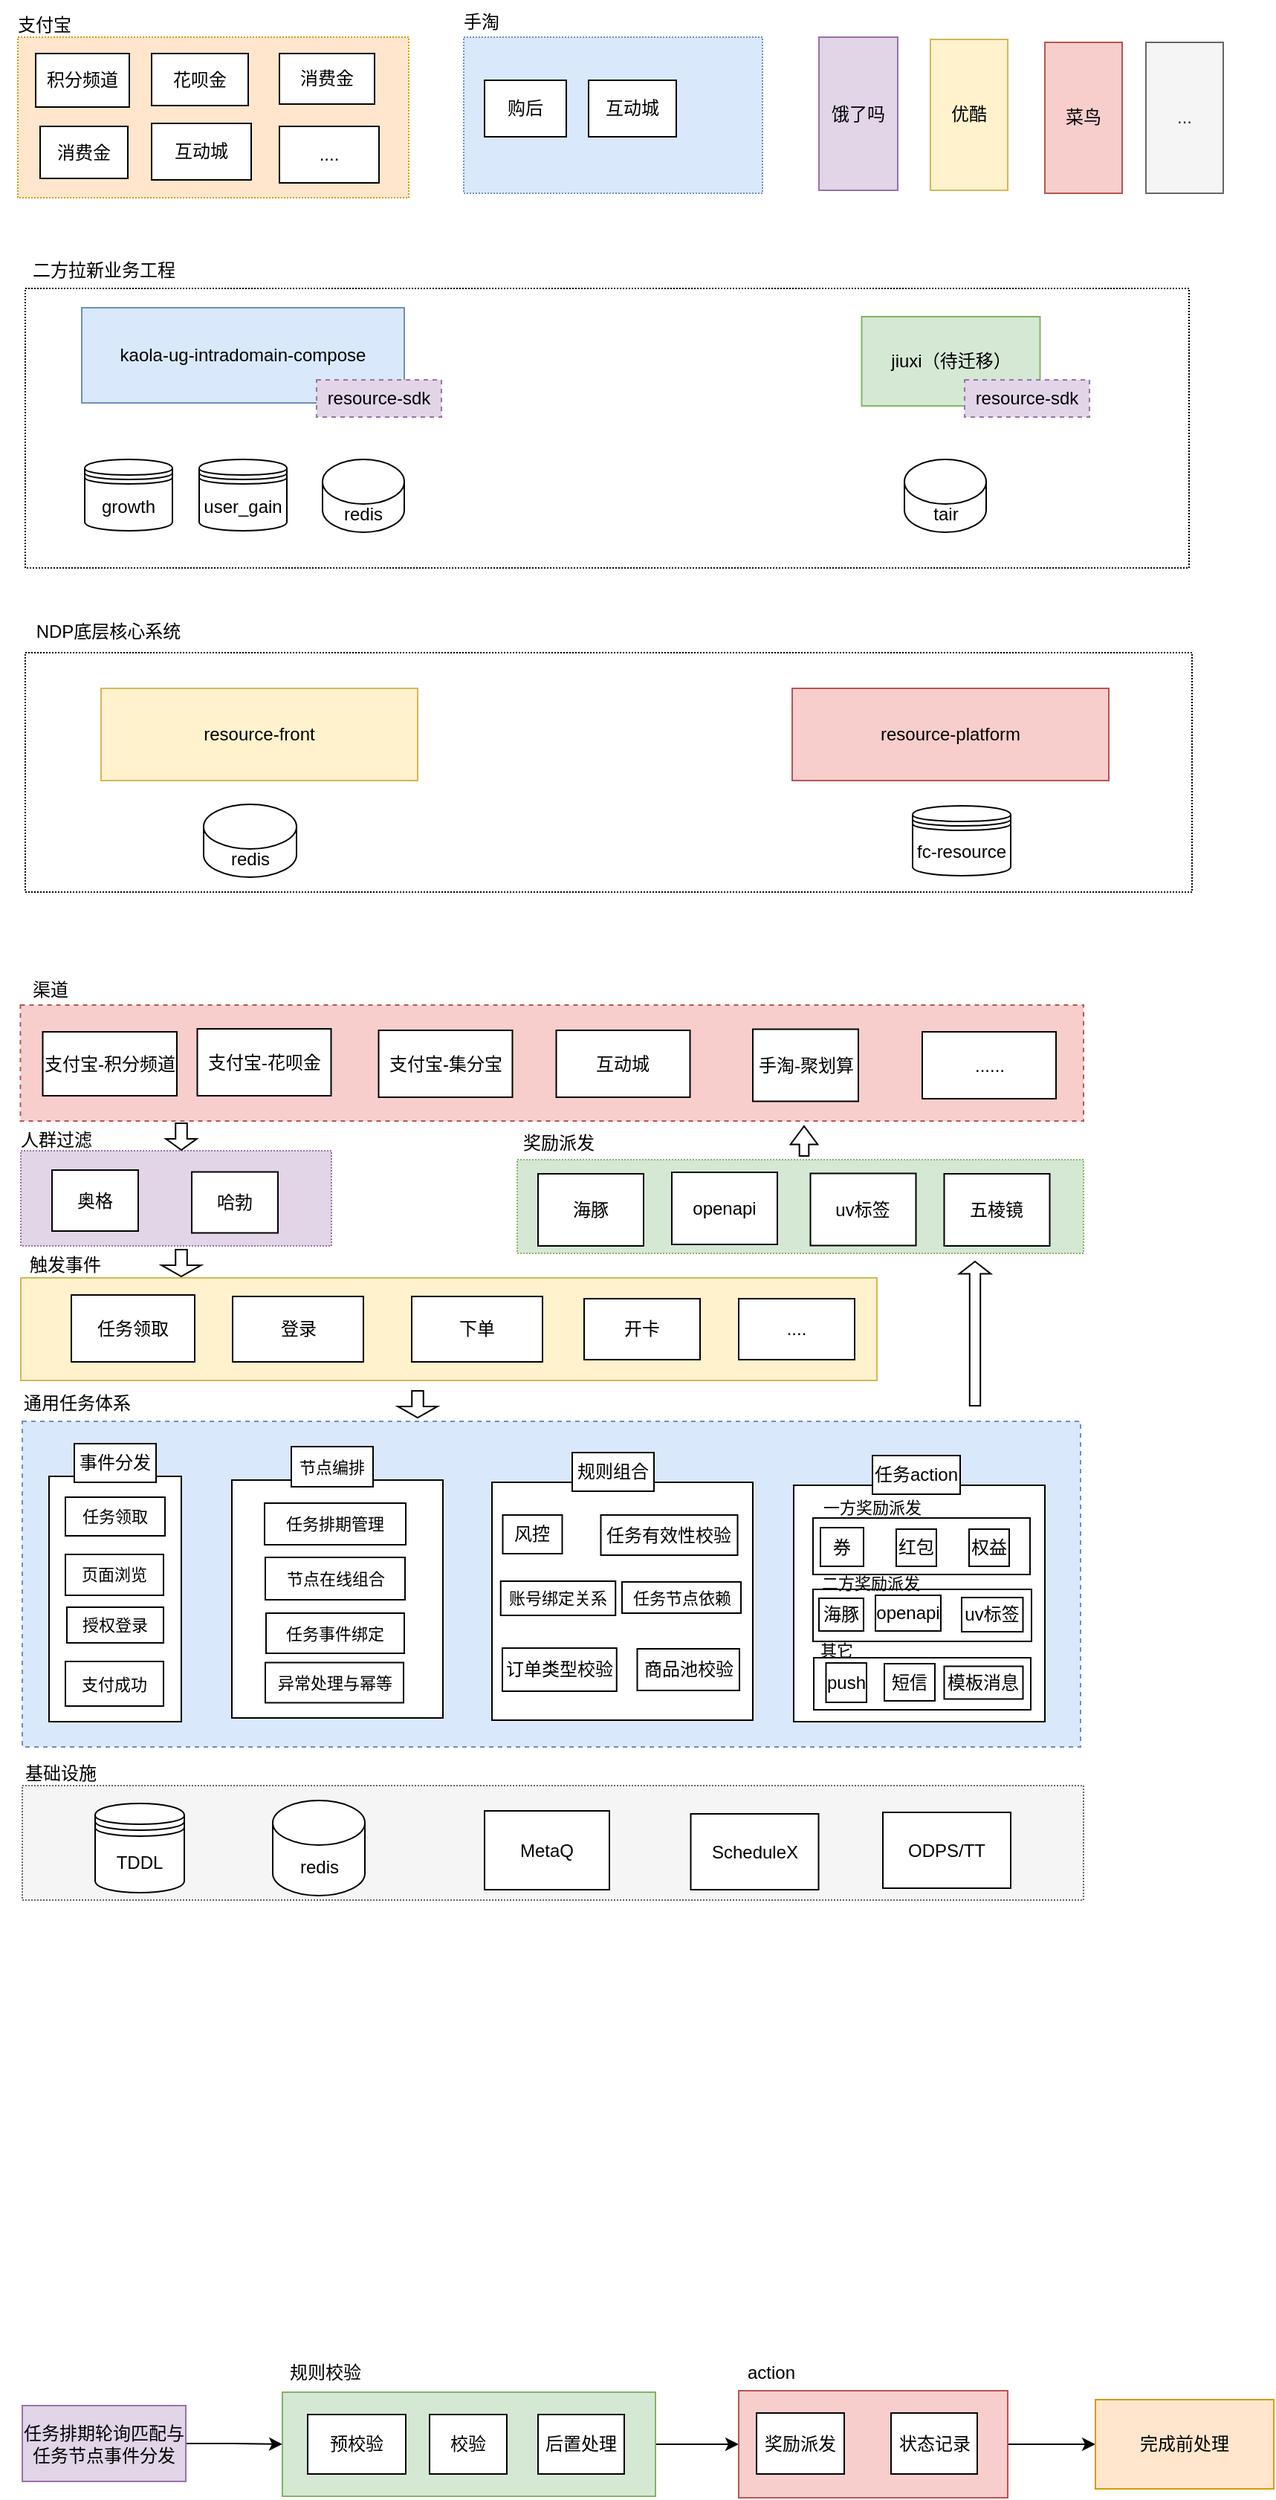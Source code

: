 <mxfile version="15.9.3" type="github">
  <diagram id="rwF96J9Z2Fi5Nmv4I5D-" name="Page-1">
    <mxGraphModel dx="1318" dy="742" grid="0" gridSize="10" guides="1" tooltips="1" connect="1" arrows="1" fold="1" page="1" pageScale="1" pageWidth="10000" pageHeight="20000" math="0" shadow="0">
      <root>
        <mxCell id="0" />
        <mxCell id="1" parent="0" />
        <mxCell id="YnpujaPfQNtGFtNglork-95" style="edgeStyle=orthogonalEdgeStyle;rounded=0;orthogonalLoop=1;jettySize=auto;html=1;entryX=0;entryY=0.5;entryDx=0;entryDy=0;" parent="1" source="YnpujaPfQNtGFtNglork-84" target="YnpujaPfQNtGFtNglork-88" edge="1">
          <mxGeometry relative="1" as="geometry" />
        </mxCell>
        <mxCell id="YnpujaPfQNtGFtNglork-84" value="" style="rounded=0;whiteSpace=wrap;html=1;fillColor=#d5e8d4;strokeColor=#82b366;" parent="1" vertex="1">
          <mxGeometry x="294" y="1735" width="251" height="70" as="geometry" />
        </mxCell>
        <mxCell id="YnpujaPfQNtGFtNglork-66" value="" style="rounded=0;whiteSpace=wrap;html=1;fillColor=#d5e8d4;strokeColor=#82b366;dashed=1;dashPattern=1 1;" parent="1" vertex="1">
          <mxGeometry x="452" y="906" width="381" height="63" as="geometry" />
        </mxCell>
        <mxCell id="YnpujaPfQNtGFtNglork-59" value="" style="rounded=0;whiteSpace=wrap;html=1;fillColor=#f5f5f5;fontColor=#333333;strokeColor=#666666;dashed=1;dashPattern=1 1;" parent="1" vertex="1">
          <mxGeometry x="119" y="1327" width="714" height="77" as="geometry" />
        </mxCell>
        <mxCell id="YnpujaPfQNtGFtNglork-58" value="" style="rounded=0;whiteSpace=wrap;html=1;fillColor=#fff2cc;strokeColor=#d6b656;" parent="1" vertex="1">
          <mxGeometry x="118" y="985.5" width="576" height="69" as="geometry" />
        </mxCell>
        <mxCell id="YnpujaPfQNtGFtNglork-1" value="" style="rounded=0;whiteSpace=wrap;html=1;dashed=1;dashPattern=1 1;fillColor=#ffe6cc;strokeColor=#d79b00;" parent="1" vertex="1">
          <mxGeometry x="116" y="151" width="263" height="108" as="geometry" />
        </mxCell>
        <mxCell id="YnpujaPfQNtGFtNglork-2" value="" style="rounded=0;whiteSpace=wrap;html=1;dashed=1;dashPattern=1 1;fillColor=#dae8fc;strokeColor=#6c8ebf;" parent="1" vertex="1">
          <mxGeometry x="416" y="151" width="201" height="105" as="geometry" />
        </mxCell>
        <mxCell id="YnpujaPfQNtGFtNglork-3" value="积分频道" style="rounded=0;whiteSpace=wrap;html=1;" parent="1" vertex="1">
          <mxGeometry x="128" y="162" width="63" height="36" as="geometry" />
        </mxCell>
        <mxCell id="YnpujaPfQNtGFtNglork-4" value="花呗金" style="rounded=0;whiteSpace=wrap;html=1;" parent="1" vertex="1">
          <mxGeometry x="206" y="162" width="65" height="35" as="geometry" />
        </mxCell>
        <mxCell id="YnpujaPfQNtGFtNglork-5" value="消费金" style="rounded=0;whiteSpace=wrap;html=1;" parent="1" vertex="1">
          <mxGeometry x="292" y="162" width="64" height="34" as="geometry" />
        </mxCell>
        <mxCell id="YnpujaPfQNtGFtNglork-6" value="消费金" style="rounded=0;whiteSpace=wrap;html=1;" parent="1" vertex="1">
          <mxGeometry x="131" y="211" width="59" height="35" as="geometry" />
        </mxCell>
        <mxCell id="YnpujaPfQNtGFtNglork-7" value="&lt;span&gt;互动城&lt;/span&gt;" style="rounded=0;whiteSpace=wrap;html=1;" parent="1" vertex="1">
          <mxGeometry x="206" y="209" width="67" height="38" as="geometry" />
        </mxCell>
        <mxCell id="YnpujaPfQNtGFtNglork-8" value="...." style="rounded=0;whiteSpace=wrap;html=1;" parent="1" vertex="1">
          <mxGeometry x="292" y="211" width="67" height="38" as="geometry" />
        </mxCell>
        <mxCell id="YnpujaPfQNtGFtNglork-10" value="购后" style="rounded=0;whiteSpace=wrap;html=1;" parent="1" vertex="1">
          <mxGeometry x="430" y="180" width="55" height="38" as="geometry" />
        </mxCell>
        <mxCell id="YnpujaPfQNtGFtNglork-13" value="" style="rounded=0;whiteSpace=wrap;html=1;dashed=1;dashPattern=1 1;" parent="1" vertex="1">
          <mxGeometry x="121" y="320" width="783" height="188" as="geometry" />
        </mxCell>
        <mxCell id="YnpujaPfQNtGFtNglork-11" value="kaola-ug-intradomain-compose" style="rounded=0;whiteSpace=wrap;html=1;fillColor=#dae8fc;strokeColor=#6c8ebf;" parent="1" vertex="1">
          <mxGeometry x="159" y="333" width="217" height="64" as="geometry" />
        </mxCell>
        <mxCell id="YnpujaPfQNtGFtNglork-12" value="jiuxi（待迁移）" style="rounded=0;whiteSpace=wrap;html=1;fillColor=#d5e8d4;strokeColor=#82b366;" parent="1" vertex="1">
          <mxGeometry x="683.75" y="339" width="120" height="60" as="geometry" />
        </mxCell>
        <mxCell id="YnpujaPfQNtGFtNglork-14" value="支付宝" style="text;html=1;strokeColor=none;fillColor=none;align=center;verticalAlign=middle;whiteSpace=wrap;rounded=0;dashed=1;dashPattern=1 1;" parent="1" vertex="1">
          <mxGeometry x="104" y="128" width="60" height="30" as="geometry" />
        </mxCell>
        <mxCell id="YnpujaPfQNtGFtNglork-15" value="手淘" style="text;html=1;strokeColor=none;fillColor=none;align=center;verticalAlign=middle;whiteSpace=wrap;rounded=0;dashed=1;dashPattern=1 1;" parent="1" vertex="1">
          <mxGeometry x="398" y="126" width="60" height="30" as="geometry" />
        </mxCell>
        <mxCell id="YnpujaPfQNtGFtNglork-16" value="互动城" style="rounded=0;whiteSpace=wrap;html=1;" parent="1" vertex="1">
          <mxGeometry x="500" y="180" width="59" height="38" as="geometry" />
        </mxCell>
        <mxCell id="YnpujaPfQNtGFtNglork-19" value="饿了吗" style="rounded=0;whiteSpace=wrap;html=1;fillColor=#e1d5e7;strokeColor=#9673a6;" parent="1" vertex="1">
          <mxGeometry x="655" y="151" width="53" height="103" as="geometry" />
        </mxCell>
        <mxCell id="YnpujaPfQNtGFtNglork-20" value="优酷" style="rounded=0;fillColor=#fff2cc;whiteSpace=wrap;html=1;strokeColor=#d6b656;" parent="1" vertex="1">
          <mxGeometry x="730" y="152.5" width="52" height="101.5" as="geometry" />
        </mxCell>
        <mxCell id="YnpujaPfQNtGFtNglork-21" value="" style="rounded=0;whiteSpace=wrap;html=1;fillColor=default;gradientColor=none;dashed=1;dashPattern=1 1;" parent="1" vertex="1">
          <mxGeometry x="121" y="565" width="785" height="161" as="geometry" />
        </mxCell>
        <mxCell id="YnpujaPfQNtGFtNglork-22" value="resource-front" style="rounded=0;whiteSpace=wrap;html=1;fillColor=#fff2cc;strokeColor=#d6b656;" parent="1" vertex="1">
          <mxGeometry x="172" y="589" width="213" height="62" as="geometry" />
        </mxCell>
        <mxCell id="YnpujaPfQNtGFtNglork-23" value="resource-platform" style="rounded=0;whiteSpace=wrap;html=1;fillColor=#f8cecc;strokeColor=#b85450;" parent="1" vertex="1">
          <mxGeometry x="637" y="589" width="213" height="62" as="geometry" />
        </mxCell>
        <mxCell id="YnpujaPfQNtGFtNglork-24" value="菜鸟" style="rounded=0;fillColor=#f8cecc;whiteSpace=wrap;html=1;strokeColor=#b85450;" parent="1" vertex="1">
          <mxGeometry x="807" y="154.5" width="52" height="101.5" as="geometry" />
        </mxCell>
        <mxCell id="YnpujaPfQNtGFtNglork-25" value="二方拉新业务工程" style="text;html=1;strokeColor=none;fillColor=none;align=center;verticalAlign=middle;whiteSpace=wrap;rounded=0;" parent="1" vertex="1">
          <mxGeometry x="121" y="293" width="106" height="30" as="geometry" />
        </mxCell>
        <mxCell id="YnpujaPfQNtGFtNglork-26" value="NDP底层核心系统" style="text;html=1;strokeColor=none;fillColor=none;align=center;verticalAlign=middle;whiteSpace=wrap;rounded=0;" parent="1" vertex="1">
          <mxGeometry x="121" y="535" width="112" height="31" as="geometry" />
        </mxCell>
        <mxCell id="YnpujaPfQNtGFtNglork-27" value="..." style="rounded=0;fillColor=#f5f5f5;whiteSpace=wrap;html=1;strokeColor=#666666;fontColor=#333333;" parent="1" vertex="1">
          <mxGeometry x="875" y="154.5" width="52" height="101.5" as="geometry" />
        </mxCell>
        <mxCell id="YnpujaPfQNtGFtNglork-28" value="redis" style="shape=cylinder3;whiteSpace=wrap;html=1;boundedLbl=1;backgroundOutline=1;size=15;fillColor=default;gradientColor=none;" parent="1" vertex="1">
          <mxGeometry x="321" y="435" width="55" height="49" as="geometry" />
        </mxCell>
        <mxCell id="YnpujaPfQNtGFtNglork-30" value="redis" style="shape=cylinder3;whiteSpace=wrap;html=1;boundedLbl=1;backgroundOutline=1;size=15;fillColor=default;gradientColor=none;" parent="1" vertex="1">
          <mxGeometry x="241" y="667" width="62.5" height="49" as="geometry" />
        </mxCell>
        <mxCell id="YnpujaPfQNtGFtNglork-31" value="growth" style="shape=datastore;whiteSpace=wrap;html=1;fillColor=default;gradientColor=none;" parent="1" vertex="1">
          <mxGeometry x="161" y="435" width="59" height="48" as="geometry" />
        </mxCell>
        <mxCell id="YnpujaPfQNtGFtNglork-32" value="user_gain" style="shape=datastore;whiteSpace=wrap;html=1;fillColor=default;gradientColor=none;" parent="1" vertex="1">
          <mxGeometry x="238" y="435" width="59" height="48" as="geometry" />
        </mxCell>
        <mxCell id="YnpujaPfQNtGFtNglork-33" value="tair" style="shape=cylinder3;whiteSpace=wrap;html=1;boundedLbl=1;backgroundOutline=1;size=15;fillColor=default;gradientColor=none;" parent="1" vertex="1">
          <mxGeometry x="712.5" y="435" width="55" height="49" as="geometry" />
        </mxCell>
        <mxCell id="YnpujaPfQNtGFtNglork-34" value="fc-resource" style="shape=datastore;whiteSpace=wrap;html=1;fillColor=default;gradientColor=none;" parent="1" vertex="1">
          <mxGeometry x="718" y="668" width="66" height="47" as="geometry" />
        </mxCell>
        <mxCell id="YnpujaPfQNtGFtNglork-35" value="resource-sdk" style="rounded=0;whiteSpace=wrap;html=1;fillColor=#e1d5e7;strokeColor=#9673a6;dashed=1;" parent="1" vertex="1">
          <mxGeometry x="317" y="381.5" width="84" height="25" as="geometry" />
        </mxCell>
        <mxCell id="YnpujaPfQNtGFtNglork-37" value="resource-sdk" style="rounded=0;whiteSpace=wrap;html=1;fillColor=#e1d5e7;strokeColor=#9673a6;dashed=1;" parent="1" vertex="1">
          <mxGeometry x="753" y="381.5" width="84" height="25" as="geometry" />
        </mxCell>
        <mxCell id="YnpujaPfQNtGFtNglork-38" value="" style="rounded=0;whiteSpace=wrap;html=1;dashed=1;fillColor=#dae8fc;strokeColor=#6c8ebf;" parent="1" vertex="1">
          <mxGeometry x="119" y="1082" width="712" height="219" as="geometry" />
        </mxCell>
        <mxCell id="YnpujaPfQNtGFtNglork-39" value="" style="rounded=0;whiteSpace=wrap;html=1;dashed=1;fillColor=#f8cecc;strokeColor=#b85450;" parent="1" vertex="1">
          <mxGeometry x="117.75" y="802" width="715.25" height="78" as="geometry" />
        </mxCell>
        <mxCell id="YnpujaPfQNtGFtNglork-40" value="支付宝-积分频道" style="rounded=0;whiteSpace=wrap;html=1;fillColor=default;gradientColor=none;" parent="1" vertex="1">
          <mxGeometry x="132.75" y="820" width="90.25" height="43" as="geometry" />
        </mxCell>
        <mxCell id="YnpujaPfQNtGFtNglork-41" value="支付宝-花呗金" style="rounded=0;whiteSpace=wrap;html=1;fillColor=default;gradientColor=none;" parent="1" vertex="1">
          <mxGeometry x="236.75" y="818" width="90" height="45" as="geometry" />
        </mxCell>
        <mxCell id="YnpujaPfQNtGFtNglork-42" value="支付宝-集分宝" style="rounded=0;whiteSpace=wrap;html=1;fillColor=default;gradientColor=none;" parent="1" vertex="1">
          <mxGeometry x="358.75" y="819" width="90" height="45" as="geometry" />
        </mxCell>
        <mxCell id="YnpujaPfQNtGFtNglork-43" value="互动城" style="rounded=0;whiteSpace=wrap;html=1;fillColor=default;gradientColor=none;" parent="1" vertex="1">
          <mxGeometry x="478.25" y="819" width="90" height="45" as="geometry" />
        </mxCell>
        <mxCell id="YnpujaPfQNtGFtNglork-44" value="......" style="rounded=0;whiteSpace=wrap;html=1;fillColor=default;gradientColor=none;" parent="1" vertex="1">
          <mxGeometry x="724.5" y="820" width="90" height="45" as="geometry" />
        </mxCell>
        <mxCell id="YnpujaPfQNtGFtNglork-45" value="任务领取" style="rounded=0;whiteSpace=wrap;html=1;" parent="1" vertex="1">
          <mxGeometry x="152" y="997" width="83" height="45" as="geometry" />
        </mxCell>
        <mxCell id="YnpujaPfQNtGFtNglork-46" value="登录" style="rounded=0;whiteSpace=wrap;html=1;" parent="1" vertex="1">
          <mxGeometry x="260.5" y="998" width="88" height="44" as="geometry" />
        </mxCell>
        <mxCell id="YnpujaPfQNtGFtNglork-47" value="下单" style="rounded=0;whiteSpace=wrap;html=1;" parent="1" vertex="1">
          <mxGeometry x="381" y="998" width="88" height="44" as="geometry" />
        </mxCell>
        <mxCell id="YnpujaPfQNtGFtNglork-48" value="开卡" style="rounded=0;whiteSpace=wrap;html=1;fillColor=default;gradientColor=none;" parent="1" vertex="1">
          <mxGeometry x="497" y="999.5" width="78" height="41" as="geometry" />
        </mxCell>
        <mxCell id="YnpujaPfQNtGFtNglork-49" value="通用任务体系" style="text;html=1;strokeColor=none;fillColor=none;align=center;verticalAlign=middle;whiteSpace=wrap;rounded=0;" parent="1" vertex="1">
          <mxGeometry x="118" y="1057" width="76" height="25" as="geometry" />
        </mxCell>
        <mxCell id="YnpujaPfQNtGFtNglork-50" value="" style="rounded=0;whiteSpace=wrap;html=1;fillColor=default;gradientColor=none;" parent="1" vertex="1">
          <mxGeometry x="260" y="1121.5" width="142" height="160" as="geometry" />
        </mxCell>
        <mxCell id="YnpujaPfQNtGFtNglork-51" value="" style="rounded=0;whiteSpace=wrap;html=1;fillColor=default;gradientColor=none;" parent="1" vertex="1">
          <mxGeometry x="435" y="1123" width="175.5" height="160" as="geometry" />
        </mxCell>
        <mxCell id="YnpujaPfQNtGFtNglork-52" value="" style="rounded=0;whiteSpace=wrap;html=1;fillColor=default;gradientColor=none;" parent="1" vertex="1">
          <mxGeometry x="137" y="1119" width="89" height="165" as="geometry" />
        </mxCell>
        <mxCell id="YnpujaPfQNtGFtNglork-53" value="" style="rounded=0;whiteSpace=wrap;html=1;fillColor=default;gradientColor=none;" parent="1" vertex="1">
          <mxGeometry x="638" y="1125" width="169" height="159" as="geometry" />
        </mxCell>
        <mxCell id="YnpujaPfQNtGFtNglork-54" value="redis" style="shape=cylinder3;whiteSpace=wrap;html=1;boundedLbl=1;backgroundOutline=1;size=15;fillColor=default;gradientColor=none;" parent="1" vertex="1">
          <mxGeometry x="287.5" y="1337" width="62" height="64" as="geometry" />
        </mxCell>
        <mxCell id="YnpujaPfQNtGFtNglork-55" value="MetaQ" style="rounded=0;whiteSpace=wrap;html=1;fillColor=default;gradientColor=none;" parent="1" vertex="1">
          <mxGeometry x="430" y="1344" width="84" height="53" as="geometry" />
        </mxCell>
        <mxCell id="YnpujaPfQNtGFtNglork-56" value="TDDL" style="shape=datastore;whiteSpace=wrap;html=1;fillColor=default;gradientColor=none;" parent="1" vertex="1">
          <mxGeometry x="168" y="1339" width="60" height="60" as="geometry" />
        </mxCell>
        <mxCell id="YnpujaPfQNtGFtNglork-57" value="ODPS/TT" style="rounded=0;whiteSpace=wrap;html=1;fillColor=default;gradientColor=none;" parent="1" vertex="1">
          <mxGeometry x="698" y="1345" width="86" height="51" as="geometry" />
        </mxCell>
        <mxCell id="YnpujaPfQNtGFtNglork-60" value="渠道" style="text;html=1;strokeColor=none;fillColor=none;align=center;verticalAlign=middle;whiteSpace=wrap;rounded=0;" parent="1" vertex="1">
          <mxGeometry x="107.75" y="777" width="60" height="30" as="geometry" />
        </mxCell>
        <mxCell id="YnpujaPfQNtGFtNglork-61" value="触发事件" style="text;html=1;strokeColor=none;fillColor=none;align=center;verticalAlign=middle;whiteSpace=wrap;rounded=0;" parent="1" vertex="1">
          <mxGeometry x="118" y="962" width="60" height="30" as="geometry" />
        </mxCell>
        <mxCell id="YnpujaPfQNtGFtNglork-62" value="基础设施" style="text;html=1;strokeColor=none;fillColor=none;align=center;verticalAlign=middle;whiteSpace=wrap;rounded=0;" parent="1" vertex="1">
          <mxGeometry x="115" y="1304" width="60" height="30" as="geometry" />
        </mxCell>
        <mxCell id="YnpujaPfQNtGFtNglork-63" value="海豚" style="rounded=0;whiteSpace=wrap;html=1;fillColor=default;gradientColor=none;" parent="1" vertex="1">
          <mxGeometry x="466" y="915.5" width="71" height="48.5" as="geometry" />
        </mxCell>
        <mxCell id="YnpujaPfQNtGFtNglork-64" value="openapi" style="rounded=0;whiteSpace=wrap;html=1;fillColor=default;gradientColor=none;" parent="1" vertex="1">
          <mxGeometry x="556" y="914.5" width="71" height="48.5" as="geometry" />
        </mxCell>
        <mxCell id="YnpujaPfQNtGFtNglork-65" value="uv标签" style="rounded=0;whiteSpace=wrap;html=1;fillColor=default;gradientColor=none;" parent="1" vertex="1">
          <mxGeometry x="649.25" y="915.25" width="71" height="48.5" as="geometry" />
        </mxCell>
        <mxCell id="YnpujaPfQNtGFtNglork-67" value="" style="shape=flexArrow;endArrow=classic;html=1;rounded=0;edgeStyle=orthogonalEdgeStyle;endWidth=13;endSize=2.4;width=7.2;" parent="1" edge="1">
          <mxGeometry width="50" height="50" relative="1" as="geometry">
            <mxPoint x="760" y="1072" as="sourcePoint" />
            <mxPoint x="760" y="974" as="targetPoint" />
            <Array as="points">
              <mxPoint x="760" y="1072" />
            </Array>
          </mxGeometry>
        </mxCell>
        <mxCell id="YnpujaPfQNtGFtNglork-70" value="" style="shape=flexArrow;endArrow=classic;html=1;rounded=0;endWidth=11;endSize=3.737;width=6.316;" parent="1" edge="1">
          <mxGeometry width="50" height="50" relative="1" as="geometry">
            <mxPoint x="645" y="904" as="sourcePoint" />
            <mxPoint x="645" y="883" as="targetPoint" />
          </mxGeometry>
        </mxCell>
        <mxCell id="YnpujaPfQNtGFtNglork-71" value="" style="rounded=0;whiteSpace=wrap;html=1;dashed=1;dashPattern=1 1;fillColor=#e1d5e7;strokeColor=#9673a6;" parent="1" vertex="1">
          <mxGeometry x="118" y="900" width="209" height="64" as="geometry" />
        </mxCell>
        <mxCell id="YnpujaPfQNtGFtNglork-72" value="奥格" style="rounded=0;whiteSpace=wrap;html=1;fillColor=default;gradientColor=none;" parent="1" vertex="1">
          <mxGeometry x="139" y="913" width="58" height="41" as="geometry" />
        </mxCell>
        <mxCell id="YnpujaPfQNtGFtNglork-75" value="哈勃" style="rounded=0;whiteSpace=wrap;html=1;fillColor=default;gradientColor=none;" parent="1" vertex="1">
          <mxGeometry x="233" y="914.25" width="58" height="41" as="geometry" />
        </mxCell>
        <mxCell id="YnpujaPfQNtGFtNglork-76" value="人群过滤" style="text;html=1;strokeColor=none;fillColor=none;align=center;verticalAlign=middle;whiteSpace=wrap;rounded=0;" parent="1" vertex="1">
          <mxGeometry x="112" y="878" width="60" height="30" as="geometry" />
        </mxCell>
        <mxCell id="YnpujaPfQNtGFtNglork-77" value="奖励派发" style="text;html=1;strokeColor=none;fillColor=none;align=center;verticalAlign=middle;whiteSpace=wrap;rounded=0;" parent="1" vertex="1">
          <mxGeometry x="450.44" y="880" width="60" height="30" as="geometry" />
        </mxCell>
        <mxCell id="YnpujaPfQNtGFtNglork-78" value="" style="shape=flexArrow;endArrow=classic;html=1;rounded=0;endWidth=12;endSize=2.183;width=7.778;" parent="1" edge="1">
          <mxGeometry width="50" height="50" relative="1" as="geometry">
            <mxPoint x="226" y="881" as="sourcePoint" />
            <mxPoint x="226" y="900" as="targetPoint" />
          </mxGeometry>
        </mxCell>
        <mxCell id="YnpujaPfQNtGFtNglork-79" value="" style="shape=flexArrow;endArrow=classic;html=1;rounded=0;endWidth=17.895;endSize=2.183;width=7.778;" parent="1" edge="1">
          <mxGeometry width="50" height="50" relative="1" as="geometry">
            <mxPoint x="226" y="966" as="sourcePoint" />
            <mxPoint x="226" y="985" as="targetPoint" />
            <Array as="points">
              <mxPoint x="226" y="966" />
            </Array>
          </mxGeometry>
        </mxCell>
        <mxCell id="YnpujaPfQNtGFtNglork-81" value="...." style="rounded=0;whiteSpace=wrap;html=1;fillColor=default;gradientColor=none;" parent="1" vertex="1">
          <mxGeometry x="601" y="999.5" width="78" height="41" as="geometry" />
        </mxCell>
        <mxCell id="YnpujaPfQNtGFtNglork-94" style="edgeStyle=orthogonalEdgeStyle;rounded=0;orthogonalLoop=1;jettySize=auto;html=1;entryX=0;entryY=0.5;entryDx=0;entryDy=0;" parent="1" source="YnpujaPfQNtGFtNglork-83" target="YnpujaPfQNtGFtNglork-84" edge="1">
          <mxGeometry relative="1" as="geometry" />
        </mxCell>
        <mxCell id="YnpujaPfQNtGFtNglork-83" value="任务排期轮询匹配与任务节点事件分发" style="rounded=0;whiteSpace=wrap;html=1;fillColor=#e1d5e7;strokeColor=#9673a6;" parent="1" vertex="1">
          <mxGeometry x="119" y="1744" width="110" height="51" as="geometry" />
        </mxCell>
        <mxCell id="YnpujaPfQNtGFtNglork-85" value="预校验" style="rounded=0;whiteSpace=wrap;html=1;fillColor=default;gradientColor=none;" parent="1" vertex="1">
          <mxGeometry x="311" y="1750" width="66" height="40" as="geometry" />
        </mxCell>
        <mxCell id="YnpujaPfQNtGFtNglork-86" value="校验" style="rounded=0;whiteSpace=wrap;html=1;fillColor=default;gradientColor=none;" parent="1" vertex="1">
          <mxGeometry x="393" y="1750" width="52" height="40" as="geometry" />
        </mxCell>
        <mxCell id="YnpujaPfQNtGFtNglork-87" value="后置处理" style="rounded=0;whiteSpace=wrap;html=1;fillColor=default;gradientColor=none;" parent="1" vertex="1">
          <mxGeometry x="466" y="1750" width="58" height="40" as="geometry" />
        </mxCell>
        <mxCell id="YnpujaPfQNtGFtNglork-96" style="edgeStyle=orthogonalEdgeStyle;rounded=0;orthogonalLoop=1;jettySize=auto;html=1;" parent="1" source="YnpujaPfQNtGFtNglork-88" target="YnpujaPfQNtGFtNglork-93" edge="1">
          <mxGeometry relative="1" as="geometry" />
        </mxCell>
        <mxCell id="YnpujaPfQNtGFtNglork-88" value="" style="rounded=0;whiteSpace=wrap;html=1;fillColor=#f8cecc;strokeColor=#b85450;" parent="1" vertex="1">
          <mxGeometry x="601" y="1734" width="181" height="72" as="geometry" />
        </mxCell>
        <mxCell id="YnpujaPfQNtGFtNglork-89" value="规则校验" style="text;html=1;strokeColor=none;fillColor=none;align=center;verticalAlign=middle;whiteSpace=wrap;rounded=0;" parent="1" vertex="1">
          <mxGeometry x="293" y="1707" width="60" height="30" as="geometry" />
        </mxCell>
        <mxCell id="YnpujaPfQNtGFtNglork-90" value="action" style="text;html=1;strokeColor=none;fillColor=none;align=center;verticalAlign=middle;whiteSpace=wrap;rounded=0;" parent="1" vertex="1">
          <mxGeometry x="592.75" y="1707" width="60" height="30" as="geometry" />
        </mxCell>
        <mxCell id="YnpujaPfQNtGFtNglork-91" value="奖励派发" style="rounded=0;whiteSpace=wrap;html=1;fillColor=default;gradientColor=none;" parent="1" vertex="1">
          <mxGeometry x="613" y="1749" width="59" height="41" as="geometry" />
        </mxCell>
        <mxCell id="YnpujaPfQNtGFtNglork-92" value="状态记录" style="rounded=0;whiteSpace=wrap;html=1;fillColor=default;gradientColor=none;" parent="1" vertex="1">
          <mxGeometry x="703.5" y="1749" width="58" height="41" as="geometry" />
        </mxCell>
        <mxCell id="YnpujaPfQNtGFtNglork-93" value="完成前处理" style="rounded=0;whiteSpace=wrap;html=1;fillColor=#ffe6cc;strokeColor=#d79b00;" parent="1" vertex="1">
          <mxGeometry x="841" y="1740" width="120" height="60" as="geometry" />
        </mxCell>
        <mxCell id="nB5FV5wIdSlqKPjKch0f-1" value="风控" style="rounded=0;whiteSpace=wrap;html=1;" vertex="1" parent="1">
          <mxGeometry x="442.25" y="1145" width="40" height="26" as="geometry" />
        </mxCell>
        <mxCell id="nB5FV5wIdSlqKPjKch0f-2" value="商品池校验" style="rounded=0;whiteSpace=wrap;html=1;" vertex="1" parent="1">
          <mxGeometry x="532.75" y="1235" width="68.75" height="28" as="geometry" />
        </mxCell>
        <mxCell id="nB5FV5wIdSlqKPjKch0f-3" value="任务有效性校验" style="rounded=0;whiteSpace=wrap;html=1;" vertex="1" parent="1">
          <mxGeometry x="508.25" y="1145" width="92" height="27" as="geometry" />
        </mxCell>
        <mxCell id="nB5FV5wIdSlqKPjKch0f-4" value="订单类型校验" style="rounded=0;whiteSpace=wrap;html=1;" vertex="1" parent="1">
          <mxGeometry x="442" y="1234.5" width="76.88" height="29" as="geometry" />
        </mxCell>
        <mxCell id="nB5FV5wIdSlqKPjKch0f-7" value="任务action" style="rounded=0;whiteSpace=wrap;html=1;" vertex="1" parent="1">
          <mxGeometry x="691" y="1105" width="59" height="26" as="geometry" />
        </mxCell>
        <mxCell id="nB5FV5wIdSlqKPjKch0f-8" value="规则组合" style="rounded=0;whiteSpace=wrap;html=1;" vertex="1" parent="1">
          <mxGeometry x="489" y="1103" width="55" height="26" as="geometry" />
        </mxCell>
        <mxCell id="nB5FV5wIdSlqKPjKch0f-9" value="" style="rounded=0;whiteSpace=wrap;html=1;" vertex="1" parent="1">
          <mxGeometry x="651" y="1147" width="146" height="38" as="geometry" />
        </mxCell>
        <mxCell id="nB5FV5wIdSlqKPjKch0f-10" value="&lt;font style=&quot;font-size: 11px&quot;&gt;一方奖励派发&lt;/font&gt;" style="text;html=1;strokeColor=none;fillColor=none;align=center;verticalAlign=middle;whiteSpace=wrap;rounded=0;fontSize=9;" vertex="1" parent="1">
          <mxGeometry x="651" y="1133" width="80" height="14" as="geometry" />
        </mxCell>
        <mxCell id="nB5FV5wIdSlqKPjKch0f-11" value="" style="rounded=0;whiteSpace=wrap;html=1;" vertex="1" parent="1">
          <mxGeometry x="651" y="1195" width="147" height="35" as="geometry" />
        </mxCell>
        <mxCell id="nB5FV5wIdSlqKPjKch0f-12" value="券" style="rounded=0;whiteSpace=wrap;html=1;" vertex="1" parent="1">
          <mxGeometry x="656" y="1153.5" width="29" height="26" as="geometry" />
        </mxCell>
        <mxCell id="nB5FV5wIdSlqKPjKch0f-13" value="红包" style="rounded=0;whiteSpace=wrap;html=1;" vertex="1" parent="1">
          <mxGeometry x="707" y="1154.5" width="27" height="25" as="geometry" />
        </mxCell>
        <mxCell id="nB5FV5wIdSlqKPjKch0f-14" value="权益" style="rounded=0;whiteSpace=wrap;html=1;" vertex="1" parent="1">
          <mxGeometry x="756" y="1154.5" width="27" height="25" as="geometry" />
        </mxCell>
        <mxCell id="nB5FV5wIdSlqKPjKch0f-15" value="海豚" style="rounded=0;whiteSpace=wrap;html=1;" vertex="1" parent="1">
          <mxGeometry x="655" y="1201" width="30" height="22" as="geometry" />
        </mxCell>
        <mxCell id="nB5FV5wIdSlqKPjKch0f-16" value="openapi" style="rounded=0;whiteSpace=wrap;html=1;" vertex="1" parent="1">
          <mxGeometry x="693" y="1199" width="44" height="24" as="geometry" />
        </mxCell>
        <mxCell id="nB5FV5wIdSlqKPjKch0f-17" value="uv标签" style="rounded=0;whiteSpace=wrap;html=1;" vertex="1" parent="1">
          <mxGeometry x="751" y="1200.5" width="41.25" height="23" as="geometry" />
        </mxCell>
        <mxCell id="nB5FV5wIdSlqKPjKch0f-18" value="" style="rounded=0;whiteSpace=wrap;html=1;" vertex="1" parent="1">
          <mxGeometry x="651.5" y="1241" width="146" height="35" as="geometry" />
        </mxCell>
        <mxCell id="nB5FV5wIdSlqKPjKch0f-19" value="push" style="rounded=0;whiteSpace=wrap;html=1;" vertex="1" parent="1">
          <mxGeometry x="659.75" y="1244.5" width="27.25" height="26.5" as="geometry" />
        </mxCell>
        <mxCell id="nB5FV5wIdSlqKPjKch0f-20" value="短信" style="rounded=0;whiteSpace=wrap;html=1;" vertex="1" parent="1">
          <mxGeometry x="699" y="1245" width="34" height="25" as="geometry" />
        </mxCell>
        <mxCell id="nB5FV5wIdSlqKPjKch0f-21" value="模板消息" style="rounded=0;whiteSpace=wrap;html=1;" vertex="1" parent="1">
          <mxGeometry x="739.25" y="1246.75" width="53" height="22" as="geometry" />
        </mxCell>
        <mxCell id="nB5FV5wIdSlqKPjKch0f-22" value="二方奖励派发" style="text;html=1;strokeColor=none;fillColor=none;align=center;verticalAlign=middle;whiteSpace=wrap;rounded=0;fontSize=11;" vertex="1" parent="1">
          <mxGeometry x="651" y="1185" width="78" height="11" as="geometry" />
        </mxCell>
        <mxCell id="nB5FV5wIdSlqKPjKch0f-23" value="其它" style="text;html=1;strokeColor=none;fillColor=none;align=center;verticalAlign=middle;whiteSpace=wrap;rounded=0;fontSize=11;" vertex="1" parent="1">
          <mxGeometry x="651" y="1230" width="32" height="11" as="geometry" />
        </mxCell>
        <mxCell id="nB5FV5wIdSlqKPjKch0f-24" value="账号绑定关系" style="rounded=0;whiteSpace=wrap;html=1;fontSize=11;" vertex="1" parent="1">
          <mxGeometry x="440.87" y="1189.5" width="77.25" height="23" as="geometry" />
        </mxCell>
        <mxCell id="nB5FV5wIdSlqKPjKch0f-25" value="任务节点依赖" style="rounded=0;whiteSpace=wrap;html=1;fontSize=11;" vertex="1" parent="1">
          <mxGeometry x="522.5" y="1190" width="80" height="21" as="geometry" />
        </mxCell>
        <mxCell id="nB5FV5wIdSlqKPjKch0f-26" value="&lt;span style=&quot;font-size: 12px&quot;&gt;事件分发&lt;/span&gt;" style="rounded=0;whiteSpace=wrap;html=1;fontSize=11;" vertex="1" parent="1">
          <mxGeometry x="154" y="1097" width="55" height="26" as="geometry" />
        </mxCell>
        <mxCell id="nB5FV5wIdSlqKPjKch0f-27" value="任务领取" style="rounded=0;whiteSpace=wrap;html=1;fontSize=11;" vertex="1" parent="1">
          <mxGeometry x="148" y="1133" width="67" height="26" as="geometry" />
        </mxCell>
        <mxCell id="nB5FV5wIdSlqKPjKch0f-28" value="页面浏览" style="rounded=0;whiteSpace=wrap;html=1;fontSize=11;" vertex="1" parent="1">
          <mxGeometry x="148" y="1171.5" width="66" height="27.5" as="geometry" />
        </mxCell>
        <mxCell id="nB5FV5wIdSlqKPjKch0f-29" value="支付成功" style="rounded=0;whiteSpace=wrap;html=1;fontSize=11;" vertex="1" parent="1">
          <mxGeometry x="148" y="1243.5" width="66" height="30" as="geometry" />
        </mxCell>
        <mxCell id="nB5FV5wIdSlqKPjKch0f-30" value="授权登录" style="rounded=0;whiteSpace=wrap;html=1;fontSize=11;" vertex="1" parent="1">
          <mxGeometry x="149" y="1207" width="65" height="24" as="geometry" />
        </mxCell>
        <mxCell id="nB5FV5wIdSlqKPjKch0f-31" value="节点编排" style="rounded=0;whiteSpace=wrap;html=1;fontSize=11;" vertex="1" parent="1">
          <mxGeometry x="300" y="1099" width="55" height="27" as="geometry" />
        </mxCell>
        <mxCell id="nB5FV5wIdSlqKPjKch0f-32" value="任务事件绑定" style="rounded=0;whiteSpace=wrap;html=1;fontSize=11;" vertex="1" parent="1">
          <mxGeometry x="283" y="1211" width="93" height="27" as="geometry" />
        </mxCell>
        <mxCell id="nB5FV5wIdSlqKPjKch0f-33" value="任务排期管理" style="rounded=0;whiteSpace=wrap;html=1;fontSize=11;" vertex="1" parent="1">
          <mxGeometry x="282" y="1137" width="95" height="28" as="geometry" />
        </mxCell>
        <mxCell id="nB5FV5wIdSlqKPjKch0f-34" value="节点在线组合" style="rounded=0;whiteSpace=wrap;html=1;fontSize=11;" vertex="1" parent="1">
          <mxGeometry x="282.5" y="1173.5" width="94" height="28.5" as="geometry" />
        </mxCell>
        <mxCell id="nB5FV5wIdSlqKPjKch0f-35" value="异常处理与幂等" style="rounded=0;whiteSpace=wrap;html=1;fontSize=11;" vertex="1" parent="1">
          <mxGeometry x="282.5" y="1244.25" width="93" height="27" as="geometry" />
        </mxCell>
        <mxCell id="nB5FV5wIdSlqKPjKch0f-36" value="" style="shape=flexArrow;endArrow=classic;html=1;rounded=0;endWidth=17.895;endSize=2.183;width=7.778;" edge="1" parent="1">
          <mxGeometry width="50" height="50" relative="1" as="geometry">
            <mxPoint x="385" y="1061" as="sourcePoint" />
            <mxPoint x="385" y="1080" as="targetPoint" />
            <Array as="points">
              <mxPoint x="385" y="1061" />
            </Array>
          </mxGeometry>
        </mxCell>
        <mxCell id="nB5FV5wIdSlqKPjKch0f-38" value="五棱镜" style="rounded=0;whiteSpace=wrap;html=1;fillColor=default;gradientColor=none;" vertex="1" parent="1">
          <mxGeometry x="739.25" y="915.5" width="71" height="48.5" as="geometry" />
        </mxCell>
        <mxCell id="nB5FV5wIdSlqKPjKch0f-40" value="手淘-聚划算" style="rounded=0;whiteSpace=wrap;html=1;fillColor=default;gradientColor=none;" vertex="1" parent="1">
          <mxGeometry x="610.5" y="818.25" width="71" height="48.5" as="geometry" />
        </mxCell>
        <mxCell id="nB5FV5wIdSlqKPjKch0f-41" value="ScheduleX" style="rounded=0;whiteSpace=wrap;html=1;fillColor=default;gradientColor=none;" vertex="1" parent="1">
          <mxGeometry x="568.75" y="1346" width="86" height="51" as="geometry" />
        </mxCell>
      </root>
    </mxGraphModel>
  </diagram>
</mxfile>
